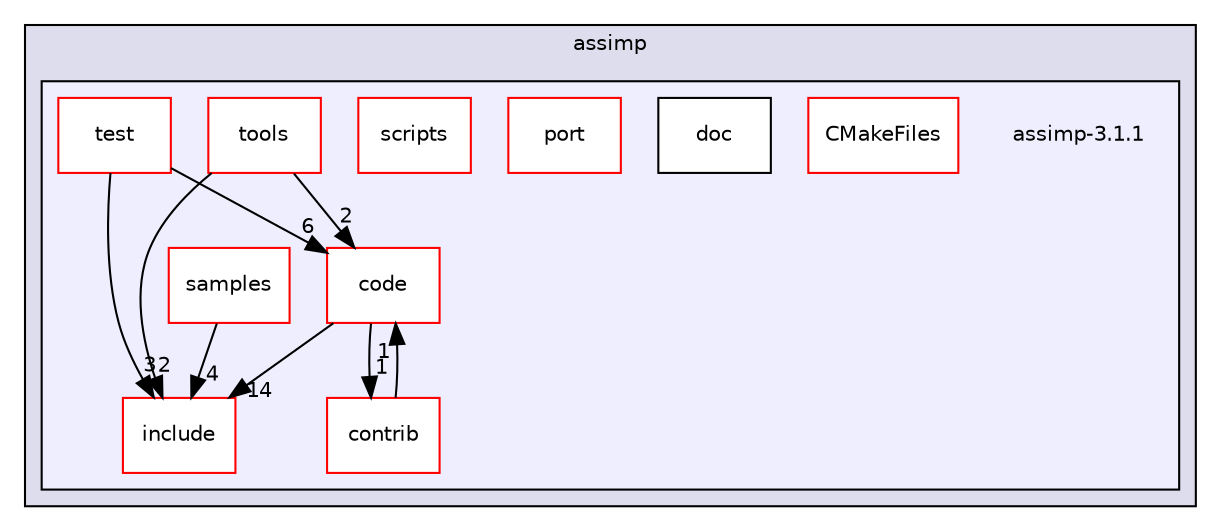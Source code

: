 digraph "assimp/assimp-3.1.1" {
  compound=true
  node [ fontsize="10", fontname="Helvetica"];
  edge [ labelfontsize="10", labelfontname="Helvetica"];
  subgraph clusterdir_a3e0ef24ab69f51078de89d1d6d11336 {
    graph [ bgcolor="#ddddee", pencolor="black", label="assimp" fontname="Helvetica", fontsize="10", URL="dir_a3e0ef24ab69f51078de89d1d6d11336.html"]
  subgraph clusterdir_78484848cdf49f0d07c1c966ffc044c7 {
    graph [ bgcolor="#eeeeff", pencolor="black", label="" URL="dir_78484848cdf49f0d07c1c966ffc044c7.html"];
    dir_78484848cdf49f0d07c1c966ffc044c7 [shape=plaintext label="assimp-3.1.1"];
    dir_93c2fd4b0dd4664e3ef160f2baff9086 [shape=box label="CMakeFiles" color="red" fillcolor="white" style="filled" URL="dir_93c2fd4b0dd4664e3ef160f2baff9086.html"];
    dir_5f48190eefbf2d9887c40319c3006284 [shape=box label="code" color="red" fillcolor="white" style="filled" URL="dir_5f48190eefbf2d9887c40319c3006284.html"];
    dir_1510c05bdfd0076f7fcbe68696d9ed81 [shape=box label="contrib" color="red" fillcolor="white" style="filled" URL="dir_1510c05bdfd0076f7fcbe68696d9ed81.html"];
    dir_0111156f930531a4507404dc61d90cf7 [shape=box label="doc" color="black" fillcolor="white" style="filled" URL="dir_0111156f930531a4507404dc61d90cf7.html"];
    dir_c101cde07d36a9a69cf1f5e6a5d497f4 [shape=box label="include" color="red" fillcolor="white" style="filled" URL="dir_c101cde07d36a9a69cf1f5e6a5d497f4.html"];
    dir_c07bb0cf62368f3b2e86e82e5d310848 [shape=box label="port" color="red" fillcolor="white" style="filled" URL="dir_c07bb0cf62368f3b2e86e82e5d310848.html"];
    dir_fa4f8e3d4f5177145e1be8fdec42c1cb [shape=box label="samples" color="red" fillcolor="white" style="filled" URL="dir_fa4f8e3d4f5177145e1be8fdec42c1cb.html"];
    dir_9bbdaa3c58090fb18f73c38e57027bce [shape=box label="scripts" color="red" fillcolor="white" style="filled" URL="dir_9bbdaa3c58090fb18f73c38e57027bce.html"];
    dir_711778a885c47bcab8aaac110bd5c42a [shape=box label="test" color="red" fillcolor="white" style="filled" URL="dir_711778a885c47bcab8aaac110bd5c42a.html"];
    dir_62c8e5a64e6f494ebdc2332a5676c555 [shape=box label="tools" color="red" fillcolor="white" style="filled" URL="dir_62c8e5a64e6f494ebdc2332a5676c555.html"];
  }
  }
  dir_62c8e5a64e6f494ebdc2332a5676c555->dir_c101cde07d36a9a69cf1f5e6a5d497f4 [headlabel="2", labeldistance=1.5 headhref="dir_000010_000030.html"];
  dir_62c8e5a64e6f494ebdc2332a5676c555->dir_5f48190eefbf2d9887c40319c3006284 [headlabel="2", labeldistance=1.5 headhref="dir_000010_000004.html"];
  dir_711778a885c47bcab8aaac110bd5c42a->dir_c101cde07d36a9a69cf1f5e6a5d497f4 [headlabel="3", labeldistance=1.5 headhref="dir_000145_000030.html"];
  dir_711778a885c47bcab8aaac110bd5c42a->dir_5f48190eefbf2d9887c40319c3006284 [headlabel="6", labeldistance=1.5 headhref="dir_000145_000004.html"];
  dir_1510c05bdfd0076f7fcbe68696d9ed81->dir_5f48190eefbf2d9887c40319c3006284 [headlabel="1", labeldistance=1.5 headhref="dir_000032_000004.html"];
  dir_5f48190eefbf2d9887c40319c3006284->dir_c101cde07d36a9a69cf1f5e6a5d497f4 [headlabel="14", labeldistance=1.5 headhref="dir_000004_000030.html"];
  dir_5f48190eefbf2d9887c40319c3006284->dir_1510c05bdfd0076f7fcbe68696d9ed81 [headlabel="1", labeldistance=1.5 headhref="dir_000004_000032.html"];
  dir_fa4f8e3d4f5177145e1be8fdec42c1cb->dir_c101cde07d36a9a69cf1f5e6a5d497f4 [headlabel="4", labeldistance=1.5 headhref="dir_000058_000030.html"];
}
